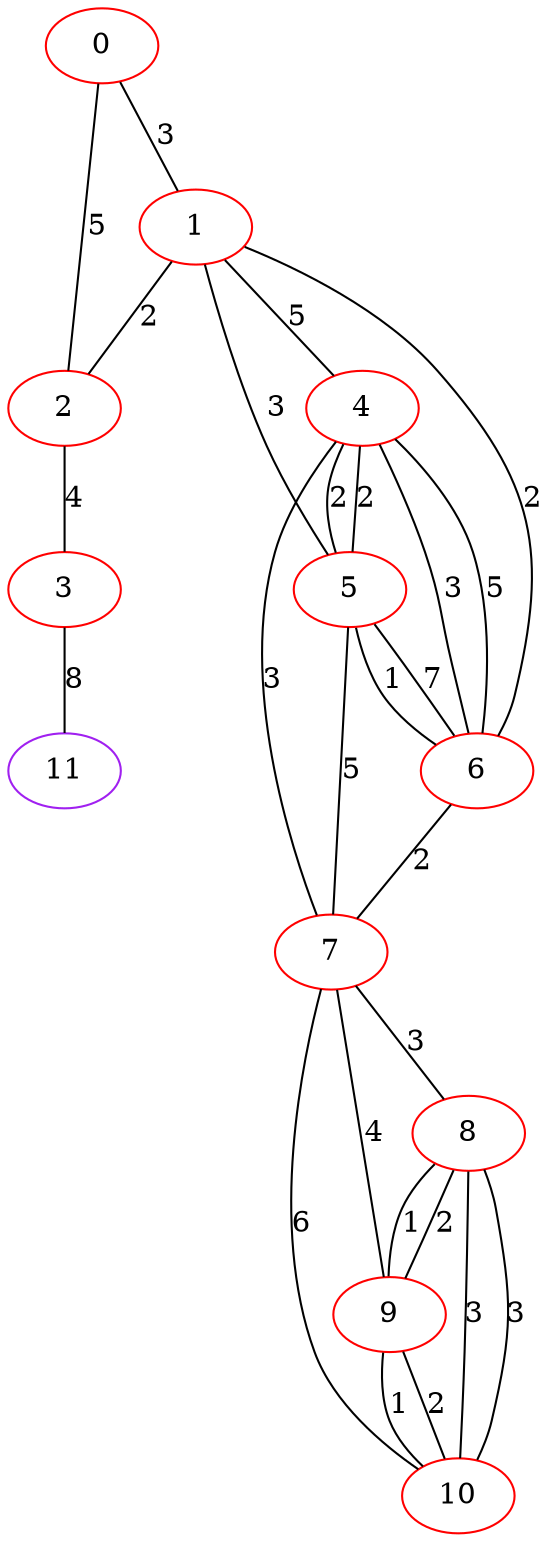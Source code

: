graph "" {
0 [color=red, weight=1];
1 [color=red, weight=1];
2 [color=red, weight=1];
3 [color=red, weight=1];
4 [color=red, weight=1];
5 [color=red, weight=1];
6 [color=red, weight=1];
7 [color=red, weight=1];
8 [color=red, weight=1];
9 [color=red, weight=1];
10 [color=red, weight=1];
11 [color=purple, weight=4];
0 -- 1  [key=0, label=3];
0 -- 2  [key=0, label=5];
1 -- 2  [key=0, label=2];
1 -- 4  [key=0, label=5];
1 -- 5  [key=0, label=3];
1 -- 6  [key=0, label=2];
2 -- 3  [key=0, label=4];
3 -- 11  [key=0, label=8];
4 -- 5  [key=0, label=2];
4 -- 5  [key=1, label=2];
4 -- 6  [key=0, label=3];
4 -- 6  [key=1, label=5];
4 -- 7  [key=0, label=3];
5 -- 6  [key=0, label=1];
5 -- 6  [key=1, label=7];
5 -- 7  [key=0, label=5];
6 -- 7  [key=0, label=2];
7 -- 8  [key=0, label=3];
7 -- 9  [key=0, label=4];
7 -- 10  [key=0, label=6];
8 -- 9  [key=0, label=1];
8 -- 9  [key=1, label=2];
8 -- 10  [key=0, label=3];
8 -- 10  [key=1, label=3];
9 -- 10  [key=0, label=2];
9 -- 10  [key=1, label=1];
}
